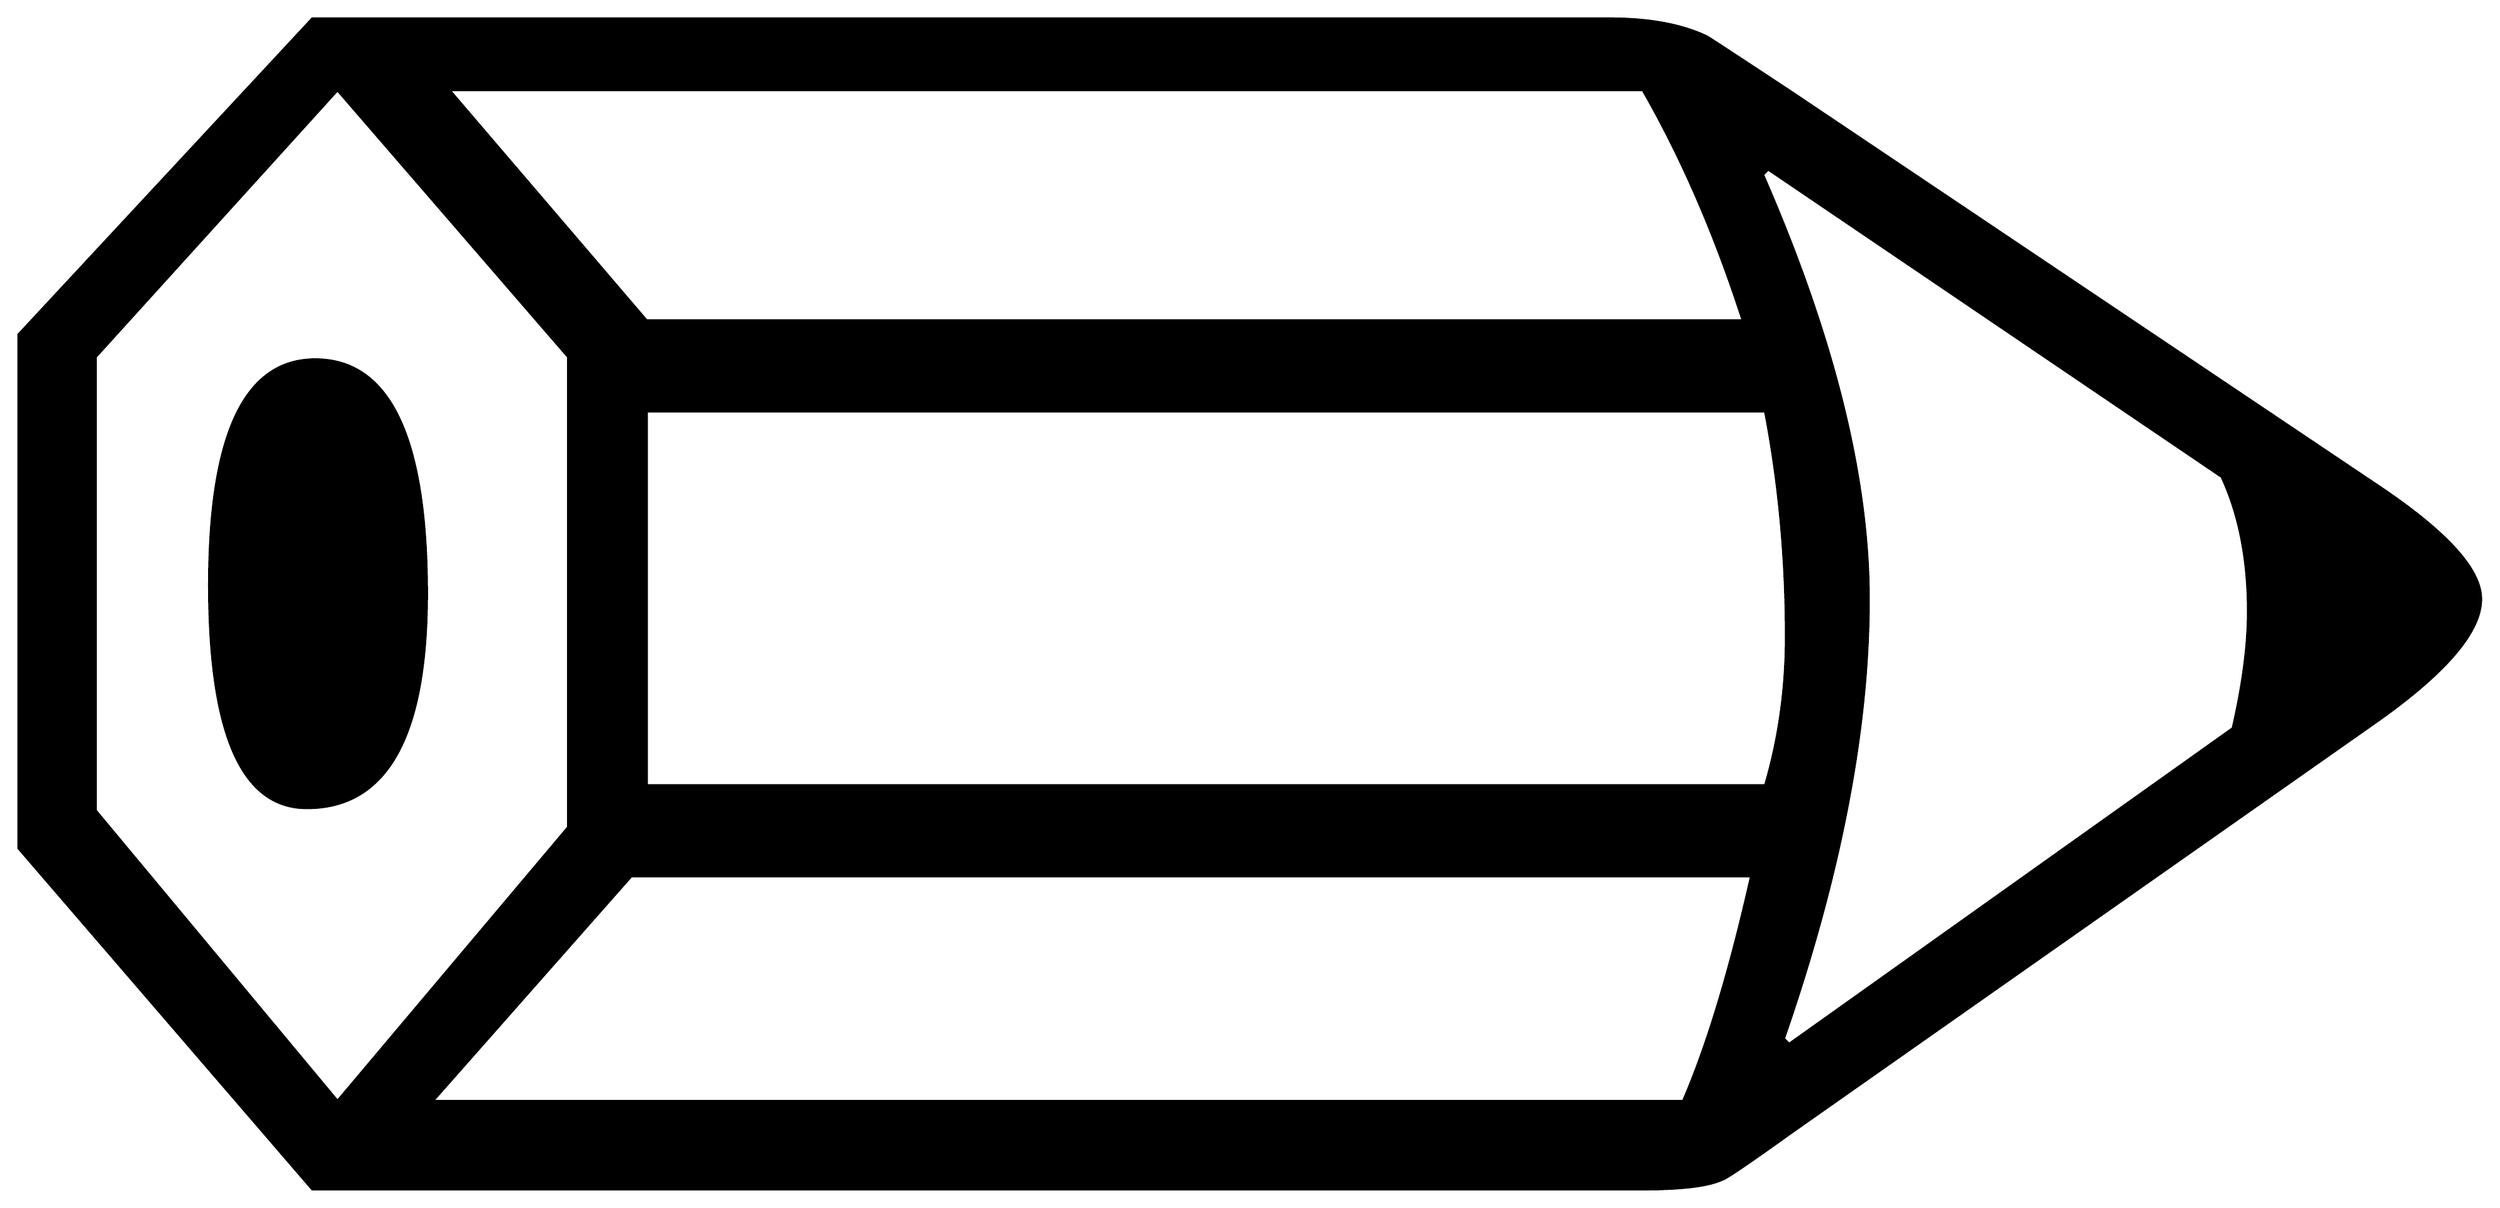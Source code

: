 


\begin{tikzpicture}[y=0.80pt, x=0.80pt, yscale=-1.0, xscale=1.0, inner sep=0pt, outer sep=0pt]
\begin{scope}[shift={(100.0,1829.0)},nonzero rule]
  \path[draw=.,fill=.,line width=1.600pt] (1869.0,-709.0) ..
    controls (1869.0,-685.667) and (1844.0,-656.333) ..
    (1794.0,-621.0) -- (1374.0,-326.0) .. controls
    (1343.333,-304.0) and (1326.667,-292.667) .. (1324.0,-292.0) ..
    controls (1314.0,-287.333) and (1295.0,-285.0) ..
    (1267.0,-285.0) -- (311.0,-285.0) -- (100.0,-530.0) --
    (100.0,-899.0) -- (311.0,-1126.0) -- (1243.0,-1126.0) ..
    controls (1271.667,-1126.0) and (1295.0,-1121.667) ..
    (1313.0,-1113.0) .. controls (1316.333,-1111.0) and
    (1336.667,-1097.667) .. (1374.0,-1073.0) -- (1794.0,-791.0) ..
    controls (1844.0,-757.667) and (1869.0,-730.333) ..
    (1869.0,-709.0) -- cycle(1702.0,-700.0) .. controls
    (1702.0,-737.333) and (1695.667,-769.667) .. (1683.0,-797.0) --
    (1357.0,-1018.0) -- (1353.0,-1014.0) .. controls
    (1403.667,-898.0) and (1429.0,-796.333) .. (1429.0,-709.0) ..
    controls (1429.0,-615.667) and (1408.667,-510.333) ..
    (1368.0,-393.0) -- (1372.0,-389.0) -- (1691.0,-616.0) ..
    controls (1698.333,-648.0) and (1702.0,-676.0) ..
    (1702.0,-700.0) -- cycle(1339.0,-909.0) .. controls
    (1319.0,-971.0) and (1295.0,-1026.333) .. (1267.0,-1075.0) --
    (409.0,-1075.0) -- (551.0,-909.0) -- (1339.0,-909.0) --
    cycle(1370.0,-682.0) .. controls (1370.0,-738.0) and
    (1365.0,-792.0) .. (1355.0,-844.0) -- (551.0,-844.0) --
    (551.0,-575.0) -- (1355.0,-575.0) .. controls
    (1365.0,-609.0) and (1370.0,-644.667) .. (1370.0,-682.0) --
    cycle(1345.0,-510.0) -- (540.0,-510.0) -- (397.0,-348.0) --
    (1296.0,-348.0) .. controls (1313.333,-388.0) and
    (1329.667,-442.0) .. (1345.0,-510.0) -- cycle(495.0,-545.0) --
    (495.0,-883.0) -- (329.0,-1075.0) -- (155.0,-883.0) --
    (155.0,-557.0) -- (329.0,-348.0) -- (495.0,-545.0) --
    cycle(393.0,-713.0) .. controls (393.0,-610.333) and
    (364.333,-559.0) .. (307.0,-559.0) .. controls (260.333,-559.0)
    and (237.0,-612.333) .. (237.0,-719.0) .. controls
    (237.0,-827.0) and (262.333,-881.0) .. (313.0,-881.0) ..
    controls (366.333,-881.0) and (393.0,-825.0) .. (393.0,-713.0)
    -- cycle;
\end{scope}

\end{tikzpicture}

